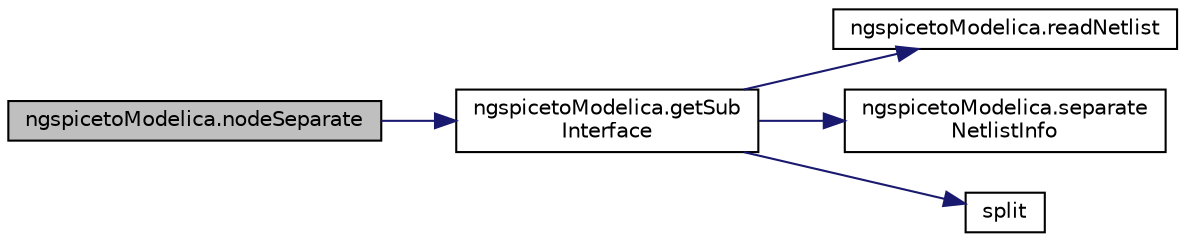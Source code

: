 digraph "ngspicetoModelica.nodeSeparate"
{
  edge [fontname="Helvetica",fontsize="10",labelfontname="Helvetica",labelfontsize="10"];
  node [fontname="Helvetica",fontsize="10",shape=record];
  rankdir="LR";
  Node29 [label="ngspicetoModelica.nodeSeparate",height=0.2,width=0.4,color="black", fillcolor="grey75", style="filled", fontcolor="black"];
  Node29 -> Node30 [color="midnightblue",fontsize="10",style="solid",fontname="Helvetica"];
  Node30 [label="ngspicetoModelica.getSub\lInterface",height=0.2,width=0.4,color="black", fillcolor="white", style="filled",URL="$d2/d80/namespacengspiceto_modelica.html#abc67dd7763385b82262664882a3e26cf"];
  Node30 -> Node31 [color="midnightblue",fontsize="10",style="solid",fontname="Helvetica"];
  Node31 [label="ngspicetoModelica.readNetlist",height=0.2,width=0.4,color="black", fillcolor="white", style="filled",URL="$d2/d80/namespacengspiceto_modelica.html#aad7052558ec5dd54a2c8c528273073f8"];
  Node30 -> Node32 [color="midnightblue",fontsize="10",style="solid",fontname="Helvetica"];
  Node32 [label="ngspicetoModelica.separate\lNetlistInfo",height=0.2,width=0.4,color="black", fillcolor="white", style="filled",URL="$d2/d80/namespacengspiceto_modelica.html#a8f9ef601c49a08a89bdf2b5fdd152f4d"];
  Node30 -> Node33 [color="midnightblue",fontsize="10",style="solid",fontname="Helvetica"];
  Node33 [label="split",height=0.2,width=0.4,color="black", fillcolor="white", style="filled",URL="$dc/da3/protos_8h.html#ae5890e79cf013238983034a4d0da1e17"];
}
